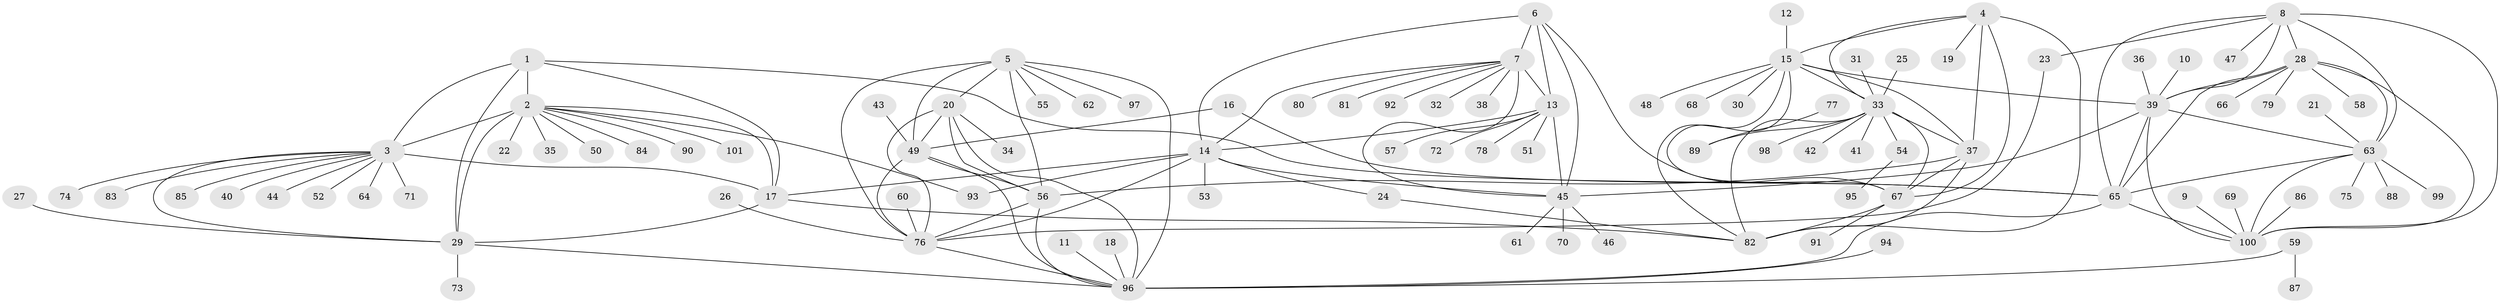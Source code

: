 // original degree distribution, {7: 0.055944055944055944, 12: 0.02097902097902098, 9: 0.04195804195804196, 10: 0.027972027972027972, 11: 0.04195804195804196, 14: 0.006993006993006993, 8: 0.03496503496503497, 6: 0.006993006993006993, 13: 0.006993006993006993, 1: 0.6153846153846154, 2: 0.11888111888111888, 3: 0.02097902097902098}
// Generated by graph-tools (version 1.1) at 2025/37/03/04/25 23:37:45]
// undirected, 101 vertices, 152 edges
graph export_dot {
  node [color=gray90,style=filled];
  1;
  2;
  3;
  4;
  5;
  6;
  7;
  8;
  9;
  10;
  11;
  12;
  13;
  14;
  15;
  16;
  17;
  18;
  19;
  20;
  21;
  22;
  23;
  24;
  25;
  26;
  27;
  28;
  29;
  30;
  31;
  32;
  33;
  34;
  35;
  36;
  37;
  38;
  39;
  40;
  41;
  42;
  43;
  44;
  45;
  46;
  47;
  48;
  49;
  50;
  51;
  52;
  53;
  54;
  55;
  56;
  57;
  58;
  59;
  60;
  61;
  62;
  63;
  64;
  65;
  66;
  67;
  68;
  69;
  70;
  71;
  72;
  73;
  74;
  75;
  76;
  77;
  78;
  79;
  80;
  81;
  82;
  83;
  84;
  85;
  86;
  87;
  88;
  89;
  90;
  91;
  92;
  93;
  94;
  95;
  96;
  97;
  98;
  99;
  100;
  101;
  1 -- 2 [weight=2.0];
  1 -- 3 [weight=2.0];
  1 -- 17 [weight=1.0];
  1 -- 29 [weight=1.0];
  1 -- 65 [weight=1.0];
  2 -- 3 [weight=4.0];
  2 -- 17 [weight=2.0];
  2 -- 22 [weight=1.0];
  2 -- 29 [weight=2.0];
  2 -- 35 [weight=1.0];
  2 -- 50 [weight=1.0];
  2 -- 84 [weight=1.0];
  2 -- 90 [weight=1.0];
  2 -- 93 [weight=1.0];
  2 -- 101 [weight=1.0];
  3 -- 17 [weight=2.0];
  3 -- 29 [weight=2.0];
  3 -- 40 [weight=1.0];
  3 -- 44 [weight=1.0];
  3 -- 52 [weight=1.0];
  3 -- 64 [weight=1.0];
  3 -- 71 [weight=1.0];
  3 -- 74 [weight=1.0];
  3 -- 83 [weight=1.0];
  3 -- 85 [weight=1.0];
  4 -- 15 [weight=2.0];
  4 -- 19 [weight=1.0];
  4 -- 33 [weight=2.0];
  4 -- 37 [weight=2.0];
  4 -- 67 [weight=2.0];
  4 -- 82 [weight=2.0];
  5 -- 20 [weight=2.0];
  5 -- 49 [weight=2.0];
  5 -- 55 [weight=1.0];
  5 -- 56 [weight=2.0];
  5 -- 62 [weight=1.0];
  5 -- 76 [weight=2.0];
  5 -- 96 [weight=2.0];
  5 -- 97 [weight=1.0];
  6 -- 7 [weight=4.0];
  6 -- 13 [weight=2.0];
  6 -- 14 [weight=2.0];
  6 -- 45 [weight=2.0];
  6 -- 67 [weight=2.0];
  7 -- 13 [weight=2.0];
  7 -- 14 [weight=2.0];
  7 -- 32 [weight=1.0];
  7 -- 38 [weight=1.0];
  7 -- 45 [weight=2.0];
  7 -- 80 [weight=1.0];
  7 -- 81 [weight=1.0];
  7 -- 92 [weight=1.0];
  8 -- 23 [weight=1.0];
  8 -- 28 [weight=2.0];
  8 -- 39 [weight=2.0];
  8 -- 47 [weight=1.0];
  8 -- 63 [weight=2.0];
  8 -- 65 [weight=2.0];
  8 -- 100 [weight=2.0];
  9 -- 100 [weight=1.0];
  10 -- 39 [weight=1.0];
  11 -- 96 [weight=1.0];
  12 -- 15 [weight=1.0];
  13 -- 14 [weight=1.0];
  13 -- 45 [weight=1.0];
  13 -- 51 [weight=1.0];
  13 -- 57 [weight=1.0];
  13 -- 72 [weight=1.0];
  13 -- 78 [weight=1.0];
  14 -- 17 [weight=1.0];
  14 -- 24 [weight=1.0];
  14 -- 45 [weight=1.0];
  14 -- 53 [weight=1.0];
  14 -- 76 [weight=1.0];
  14 -- 93 [weight=1.0];
  15 -- 30 [weight=1.0];
  15 -- 33 [weight=1.0];
  15 -- 37 [weight=1.0];
  15 -- 39 [weight=1.0];
  15 -- 48 [weight=1.0];
  15 -- 67 [weight=1.0];
  15 -- 68 [weight=1.0];
  15 -- 82 [weight=1.0];
  16 -- 49 [weight=1.0];
  16 -- 65 [weight=1.0];
  17 -- 29 [weight=1.0];
  17 -- 82 [weight=1.0];
  18 -- 96 [weight=1.0];
  20 -- 34 [weight=1.0];
  20 -- 49 [weight=1.0];
  20 -- 56 [weight=1.0];
  20 -- 76 [weight=1.0];
  20 -- 96 [weight=1.0];
  21 -- 63 [weight=1.0];
  23 -- 76 [weight=1.0];
  24 -- 82 [weight=1.0];
  25 -- 33 [weight=1.0];
  26 -- 76 [weight=1.0];
  27 -- 29 [weight=1.0];
  28 -- 39 [weight=1.0];
  28 -- 58 [weight=1.0];
  28 -- 63 [weight=1.0];
  28 -- 65 [weight=1.0];
  28 -- 66 [weight=1.0];
  28 -- 79 [weight=1.0];
  28 -- 100 [weight=1.0];
  29 -- 73 [weight=1.0];
  29 -- 96 [weight=1.0];
  31 -- 33 [weight=1.0];
  33 -- 37 [weight=1.0];
  33 -- 41 [weight=1.0];
  33 -- 42 [weight=1.0];
  33 -- 54 [weight=1.0];
  33 -- 67 [weight=1.0];
  33 -- 82 [weight=1.0];
  33 -- 89 [weight=1.0];
  33 -- 98 [weight=1.0];
  36 -- 39 [weight=1.0];
  37 -- 56 [weight=1.0];
  37 -- 67 [weight=1.0];
  37 -- 82 [weight=1.0];
  39 -- 45 [weight=1.0];
  39 -- 63 [weight=1.0];
  39 -- 65 [weight=1.0];
  39 -- 100 [weight=1.0];
  43 -- 49 [weight=1.0];
  45 -- 46 [weight=1.0];
  45 -- 61 [weight=1.0];
  45 -- 70 [weight=1.0];
  49 -- 56 [weight=1.0];
  49 -- 76 [weight=1.0];
  49 -- 96 [weight=1.0];
  54 -- 95 [weight=1.0];
  56 -- 76 [weight=1.0];
  56 -- 96 [weight=1.0];
  59 -- 87 [weight=1.0];
  59 -- 96 [weight=1.0];
  60 -- 76 [weight=1.0];
  63 -- 65 [weight=1.0];
  63 -- 75 [weight=1.0];
  63 -- 88 [weight=1.0];
  63 -- 99 [weight=1.0];
  63 -- 100 [weight=1.0];
  65 -- 96 [weight=1.0];
  65 -- 100 [weight=1.0];
  67 -- 82 [weight=1.0];
  67 -- 91 [weight=1.0];
  69 -- 100 [weight=1.0];
  76 -- 96 [weight=1.0];
  77 -- 89 [weight=1.0];
  86 -- 100 [weight=1.0];
  94 -- 96 [weight=1.0];
}

